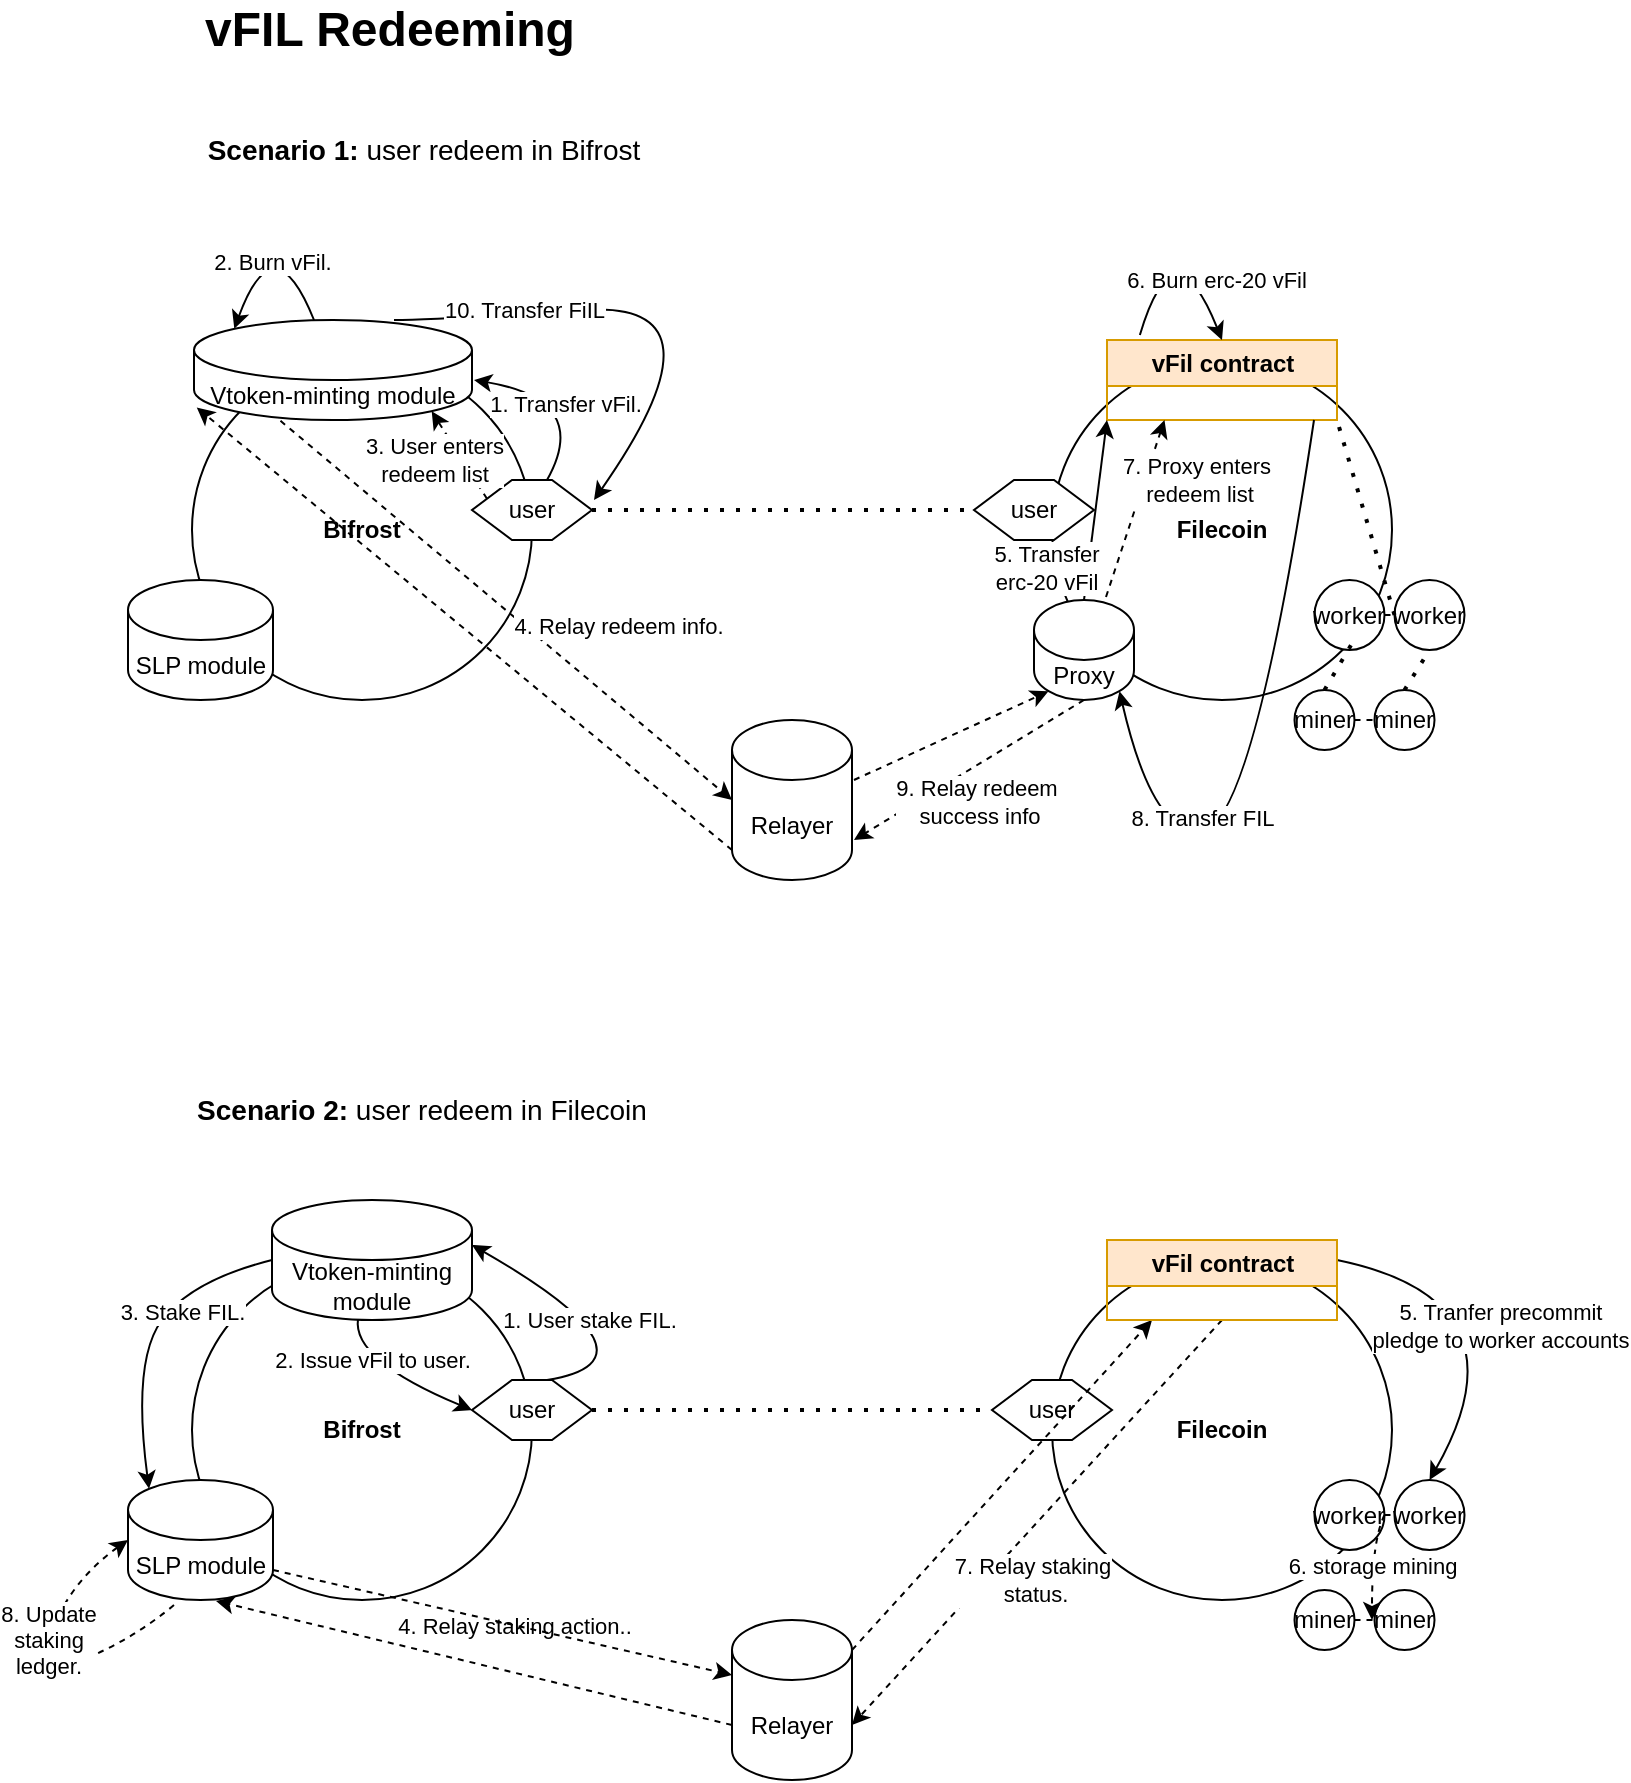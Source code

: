 <mxfile version="21.0.2" type="github">
  <diagram id="1qVJCfuYaMeoUfc-0dYW" name="Page-1">
    <mxGraphModel dx="1434" dy="828" grid="1" gridSize="10" guides="1" tooltips="1" connect="1" arrows="1" fold="1" page="1" pageScale="1" pageWidth="827" pageHeight="1169" math="0" shadow="0">
      <root>
        <mxCell id="0" />
        <mxCell id="1" parent="0" />
        <mxCell id="QOcSFR8y_e22kkafj4sU-1" value="&lt;b&gt;Bifrost&lt;/b&gt;" style="ellipse;whiteSpace=wrap;html=1;aspect=fixed;" parent="1" vertex="1">
          <mxGeometry x="119" y="240" width="170" height="170" as="geometry" />
        </mxCell>
        <mxCell id="QOcSFR8y_e22kkafj4sU-2" value="&lt;b&gt;Filecoin&lt;/b&gt;" style="ellipse;whiteSpace=wrap;html=1;aspect=fixed;" parent="1" vertex="1">
          <mxGeometry x="549" y="240" width="170" height="170" as="geometry" />
        </mxCell>
        <mxCell id="QOcSFR8y_e22kkafj4sU-6" value="user" style="shape=hexagon;perimeter=hexagonPerimeter2;whiteSpace=wrap;html=1;fixedSize=1;" parent="1" vertex="1">
          <mxGeometry x="259" y="300" width="60" height="30" as="geometry" />
        </mxCell>
        <mxCell id="QOcSFR8y_e22kkafj4sU-7" value="user" style="shape=hexagon;perimeter=hexagonPerimeter2;whiteSpace=wrap;html=1;fixedSize=1;" parent="1" vertex="1">
          <mxGeometry x="510" y="300" width="60" height="30" as="geometry" />
        </mxCell>
        <mxCell id="QOcSFR8y_e22kkafj4sU-8" value="" style="endArrow=none;dashed=1;html=1;dashPattern=1 3;strokeWidth=2;rounded=0;exitX=1;exitY=0.5;exitDx=0;exitDy=0;entryX=0;entryY=0.5;entryDx=0;entryDy=0;" parent="1" source="QOcSFR8y_e22kkafj4sU-6" target="QOcSFR8y_e22kkafj4sU-7" edge="1">
          <mxGeometry width="50" height="50" relative="1" as="geometry">
            <mxPoint x="359" y="380" as="sourcePoint" />
            <mxPoint x="409" y="330" as="targetPoint" />
          </mxGeometry>
        </mxCell>
        <mxCell id="QOcSFR8y_e22kkafj4sU-10" value="worker" style="ellipse;whiteSpace=wrap;html=1;aspect=fixed;" parent="1" vertex="1">
          <mxGeometry x="680.25" y="350" width="35" height="35" as="geometry" />
        </mxCell>
        <mxCell id="QOcSFR8y_e22kkafj4sU-11" value="SLP module" style="shape=cylinder3;whiteSpace=wrap;html=1;boundedLbl=1;backgroundOutline=1;size=15;" parent="1" vertex="1">
          <mxGeometry x="87" y="350" width="72.5" height="60" as="geometry" />
        </mxCell>
        <mxCell id="womPOICztjm91fhaPhi_-1" value="Relayer" style="shape=cylinder3;whiteSpace=wrap;html=1;boundedLbl=1;backgroundOutline=1;size=15;" parent="1" vertex="1">
          <mxGeometry x="389" y="420" width="60" height="80" as="geometry" />
        </mxCell>
        <mxCell id="womPOICztjm91fhaPhi_-3" value="miner" style="ellipse;whiteSpace=wrap;html=1;aspect=fixed;" parent="1" vertex="1">
          <mxGeometry x="670.25" y="405" width="30" height="30" as="geometry" />
        </mxCell>
        <mxCell id="womPOICztjm91fhaPhi_-4" value="miner" style="ellipse;whiteSpace=wrap;html=1;aspect=fixed;" parent="1" vertex="1">
          <mxGeometry x="710.25" y="405" width="30" height="30" as="geometry" />
        </mxCell>
        <mxCell id="womPOICztjm91fhaPhi_-7" value="" style="endArrow=none;dashed=1;html=1;rounded=0;exitX=1;exitY=0.5;exitDx=0;exitDy=0;" parent="1" source="womPOICztjm91fhaPhi_-3" edge="1">
          <mxGeometry width="50" height="50" relative="1" as="geometry">
            <mxPoint x="700.25" y="465" as="sourcePoint" />
            <mxPoint x="710.25" y="420" as="targetPoint" />
          </mxGeometry>
        </mxCell>
        <mxCell id="womPOICztjm91fhaPhi_-11" value="" style="endArrow=classic;html=1;rounded=0;dashed=1;entryX=0.145;entryY=1;entryDx=0;entryDy=-4.35;entryPerimeter=0;" parent="1" target="sweHYaOIXjVTSPfrOcY_-46" edge="1">
          <mxGeometry width="50" height="50" relative="1" as="geometry">
            <mxPoint x="450" y="450" as="sourcePoint" />
            <mxPoint x="599" y="270" as="targetPoint" />
          </mxGeometry>
        </mxCell>
        <mxCell id="womPOICztjm91fhaPhi_-12" value="" style="endArrow=classic;html=1;rounded=0;dashed=1;entryX=0;entryY=0.5;entryDx=0;entryDy=0;entryPerimeter=0;exitX=0.311;exitY=1.008;exitDx=0;exitDy=0;exitPerimeter=0;" parent="1" source="a1JTIRyVCKcMxM_mY2sI-1" target="womPOICztjm91fhaPhi_-1" edge="1">
          <mxGeometry width="50" height="50" relative="1" as="geometry">
            <mxPoint x="119" y="510" as="sourcePoint" />
            <mxPoint x="279" y="540" as="targetPoint" />
          </mxGeometry>
        </mxCell>
        <mxCell id="sweHYaOIXjVTSPfrOcY_-59" value="4. Relay redeem info." style="edgeLabel;html=1;align=center;verticalAlign=middle;resizable=0;points=[];" vertex="1" connectable="0" parent="womPOICztjm91fhaPhi_-12">
          <mxGeometry x="-0.181" y="3" relative="1" as="geometry">
            <mxPoint x="74" y="27" as="offset" />
          </mxGeometry>
        </mxCell>
        <mxCell id="womPOICztjm91fhaPhi_-15" value="vFIL Redeeming" style="text;html=1;strokeColor=none;fillColor=none;align=center;verticalAlign=middle;whiteSpace=wrap;rounded=0;fontStyle=1;fontSize=24;" parent="1" vertex="1">
          <mxGeometry x="88" y="60" width="260" height="30" as="geometry" />
        </mxCell>
        <mxCell id="yuQFEDINcLpY2eNo5cRC-3" value="worker" style="ellipse;whiteSpace=wrap;html=1;aspect=fixed;" parent="1" vertex="1">
          <mxGeometry x="720.25" y="350" width="35" height="35" as="geometry" />
        </mxCell>
        <mxCell id="yuQFEDINcLpY2eNo5cRC-4" value="" style="endArrow=none;dashed=1;html=1;rounded=0;exitX=1;exitY=0.5;exitDx=0;exitDy=0;entryX=0;entryY=0.5;entryDx=0;entryDy=0;" parent="1" source="QOcSFR8y_e22kkafj4sU-10" target="yuQFEDINcLpY2eNo5cRC-3" edge="1">
          <mxGeometry width="50" height="50" relative="1" as="geometry">
            <mxPoint x="710.25" y="525" as="sourcePoint" />
            <mxPoint x="760.25" y="475" as="targetPoint" />
          </mxGeometry>
        </mxCell>
        <mxCell id="a1JTIRyVCKcMxM_mY2sI-1" value="Vtoken-minting module" style="shape=cylinder3;whiteSpace=wrap;html=1;boundedLbl=1;backgroundOutline=1;size=15;" parent="1" vertex="1">
          <mxGeometry x="120" y="220" width="139" height="50" as="geometry" />
        </mxCell>
        <mxCell id="a1JTIRyVCKcMxM_mY2sI-2" value="" style="curved=1;endArrow=classic;html=1;rounded=0;exitX=0.625;exitY=0;exitDx=0;exitDy=0;" parent="1" source="QOcSFR8y_e22kkafj4sU-6" edge="1">
          <mxGeometry width="50" height="50" relative="1" as="geometry">
            <mxPoint x="288" y="290" as="sourcePoint" />
            <mxPoint x="260" y="250" as="targetPoint" />
            <Array as="points">
              <mxPoint x="319" y="260" />
            </Array>
          </mxGeometry>
        </mxCell>
        <mxCell id="a1JTIRyVCKcMxM_mY2sI-3" value="1. Transfer vFil.&amp;nbsp;" style="edgeLabel;html=1;align=center;verticalAlign=middle;resizable=0;points=[];" parent="a1JTIRyVCKcMxM_mY2sI-2" vertex="1" connectable="0">
          <mxGeometry x="0.647" y="3" relative="1" as="geometry">
            <mxPoint x="29" y="6" as="offset" />
          </mxGeometry>
        </mxCell>
        <mxCell id="sweHYaOIXjVTSPfrOcY_-1" value="vFil contract" style="swimlane;whiteSpace=wrap;html=1;fillColor=#ffe6cc;strokeColor=#d79b00;" vertex="1" parent="1">
          <mxGeometry x="576.5" y="230" width="115" height="40" as="geometry" />
        </mxCell>
        <mxCell id="sweHYaOIXjVTSPfrOcY_-2" value="&lt;font style=&quot;font-size: 14px;&quot;&gt;&lt;b&gt;Scenario 1:&lt;/b&gt; user redeem in Bifrost&lt;/font&gt;" style="text;html=1;strokeColor=none;fillColor=none;align=center;verticalAlign=middle;whiteSpace=wrap;rounded=0;" vertex="1" parent="1">
          <mxGeometry x="120" y="120" width="230" height="30" as="geometry" />
        </mxCell>
        <mxCell id="sweHYaOIXjVTSPfrOcY_-3" value="&lt;b&gt;Bifrost&lt;/b&gt;" style="ellipse;whiteSpace=wrap;html=1;aspect=fixed;" vertex="1" parent="1">
          <mxGeometry x="119" y="690" width="170" height="170" as="geometry" />
        </mxCell>
        <mxCell id="sweHYaOIXjVTSPfrOcY_-4" value="&lt;b&gt;Filecoin&lt;/b&gt;" style="ellipse;whiteSpace=wrap;html=1;aspect=fixed;" vertex="1" parent="1">
          <mxGeometry x="549" y="690" width="170" height="170" as="geometry" />
        </mxCell>
        <mxCell id="sweHYaOIXjVTSPfrOcY_-5" value="user" style="shape=hexagon;perimeter=hexagonPerimeter2;whiteSpace=wrap;html=1;fixedSize=1;" vertex="1" parent="1">
          <mxGeometry x="259" y="750" width="60" height="30" as="geometry" />
        </mxCell>
        <mxCell id="sweHYaOIXjVTSPfrOcY_-6" value="user" style="shape=hexagon;perimeter=hexagonPerimeter2;whiteSpace=wrap;html=1;fixedSize=1;" vertex="1" parent="1">
          <mxGeometry x="519" y="750" width="60" height="30" as="geometry" />
        </mxCell>
        <mxCell id="sweHYaOIXjVTSPfrOcY_-7" value="" style="endArrow=none;dashed=1;html=1;dashPattern=1 3;strokeWidth=2;rounded=0;exitX=1;exitY=0.5;exitDx=0;exitDy=0;entryX=0;entryY=0.5;entryDx=0;entryDy=0;" edge="1" parent="1" source="sweHYaOIXjVTSPfrOcY_-5" target="sweHYaOIXjVTSPfrOcY_-6">
          <mxGeometry width="50" height="50" relative="1" as="geometry">
            <mxPoint x="359" y="830" as="sourcePoint" />
            <mxPoint x="409" y="780" as="targetPoint" />
          </mxGeometry>
        </mxCell>
        <mxCell id="sweHYaOIXjVTSPfrOcY_-8" value="worker" style="ellipse;whiteSpace=wrap;html=1;aspect=fixed;" vertex="1" parent="1">
          <mxGeometry x="680.25" y="800" width="35" height="35" as="geometry" />
        </mxCell>
        <mxCell id="sweHYaOIXjVTSPfrOcY_-9" value="SLP module" style="shape=cylinder3;whiteSpace=wrap;html=1;boundedLbl=1;backgroundOutline=1;size=15;" vertex="1" parent="1">
          <mxGeometry x="87" y="800" width="72.5" height="60" as="geometry" />
        </mxCell>
        <mxCell id="sweHYaOIXjVTSPfrOcY_-10" value="Relayer" style="shape=cylinder3;whiteSpace=wrap;html=1;boundedLbl=1;backgroundOutline=1;size=15;" vertex="1" parent="1">
          <mxGeometry x="389" y="870" width="60" height="80" as="geometry" />
        </mxCell>
        <mxCell id="sweHYaOIXjVTSPfrOcY_-11" value="miner" style="ellipse;whiteSpace=wrap;html=1;aspect=fixed;" vertex="1" parent="1">
          <mxGeometry x="670.25" y="855" width="30" height="30" as="geometry" />
        </mxCell>
        <mxCell id="sweHYaOIXjVTSPfrOcY_-12" value="miner" style="ellipse;whiteSpace=wrap;html=1;aspect=fixed;" vertex="1" parent="1">
          <mxGeometry x="710.25" y="855" width="30" height="30" as="geometry" />
        </mxCell>
        <mxCell id="sweHYaOIXjVTSPfrOcY_-13" value="" style="endArrow=none;dashed=1;html=1;rounded=0;exitX=1;exitY=0.5;exitDx=0;exitDy=0;" edge="1" parent="1" source="sweHYaOIXjVTSPfrOcY_-11">
          <mxGeometry width="50" height="50" relative="1" as="geometry">
            <mxPoint x="700.25" y="915" as="sourcePoint" />
            <mxPoint x="710.25" y="870" as="targetPoint" />
          </mxGeometry>
        </mxCell>
        <mxCell id="sweHYaOIXjVTSPfrOcY_-14" value="" style="endArrow=classic;html=1;rounded=0;dashed=1;exitX=1;exitY=0;exitDx=0;exitDy=15;exitPerimeter=0;" edge="1" parent="1" source="sweHYaOIXjVTSPfrOcY_-10">
          <mxGeometry width="50" height="50" relative="1" as="geometry">
            <mxPoint x="549" y="960" as="sourcePoint" />
            <mxPoint x="599" y="720" as="targetPoint" />
          </mxGeometry>
        </mxCell>
        <mxCell id="sweHYaOIXjVTSPfrOcY_-15" value="4. Relay staking action.." style="edgeLabel;html=1;align=center;verticalAlign=middle;resizable=0;points=[];" vertex="1" connectable="0" parent="sweHYaOIXjVTSPfrOcY_-14">
          <mxGeometry x="0.147" y="-1" relative="1" as="geometry">
            <mxPoint x="-256" y="82" as="offset" />
          </mxGeometry>
        </mxCell>
        <mxCell id="sweHYaOIXjVTSPfrOcY_-16" value="" style="endArrow=classic;html=1;rounded=0;dashed=1;entryX=0;entryY=0;entryDx=0;entryDy=27.5;entryPerimeter=0;exitX=1;exitY=1;exitDx=0;exitDy=-15;exitPerimeter=0;" edge="1" parent="1" source="sweHYaOIXjVTSPfrOcY_-9" target="sweHYaOIXjVTSPfrOcY_-10">
          <mxGeometry width="50" height="50" relative="1" as="geometry">
            <mxPoint x="119" y="960" as="sourcePoint" />
            <mxPoint x="279" y="990" as="targetPoint" />
          </mxGeometry>
        </mxCell>
        <mxCell id="sweHYaOIXjVTSPfrOcY_-17" value="worker" style="ellipse;whiteSpace=wrap;html=1;aspect=fixed;" vertex="1" parent="1">
          <mxGeometry x="720.25" y="800" width="35" height="35" as="geometry" />
        </mxCell>
        <mxCell id="sweHYaOIXjVTSPfrOcY_-18" value="" style="endArrow=none;dashed=1;html=1;rounded=0;exitX=1;exitY=0.5;exitDx=0;exitDy=0;entryX=0;entryY=0.5;entryDx=0;entryDy=0;" edge="1" parent="1" source="sweHYaOIXjVTSPfrOcY_-8" target="sweHYaOIXjVTSPfrOcY_-17">
          <mxGeometry width="50" height="50" relative="1" as="geometry">
            <mxPoint x="710.25" y="975" as="sourcePoint" />
            <mxPoint x="760.25" y="925" as="targetPoint" />
          </mxGeometry>
        </mxCell>
        <mxCell id="sweHYaOIXjVTSPfrOcY_-19" value="Vtoken-minting module" style="shape=cylinder3;whiteSpace=wrap;html=1;boundedLbl=1;backgroundOutline=1;size=15;" vertex="1" parent="1">
          <mxGeometry x="159" y="660" width="100" height="60" as="geometry" />
        </mxCell>
        <mxCell id="sweHYaOIXjVTSPfrOcY_-20" value="" style="curved=1;endArrow=classic;html=1;rounded=0;entryX=1;entryY=0;entryDx=0;entryDy=22.5;entryPerimeter=0;exitX=0.625;exitY=0;exitDx=0;exitDy=0;" edge="1" parent="1" source="sweHYaOIXjVTSPfrOcY_-5" target="sweHYaOIXjVTSPfrOcY_-19">
          <mxGeometry width="50" height="50" relative="1" as="geometry">
            <mxPoint x="309" y="740" as="sourcePoint" />
            <mxPoint x="359" y="690" as="targetPoint" />
            <Array as="points">
              <mxPoint x="359" y="740" />
            </Array>
          </mxGeometry>
        </mxCell>
        <mxCell id="sweHYaOIXjVTSPfrOcY_-21" value="1. User stake FIL.&amp;nbsp;" style="edgeLabel;html=1;align=center;verticalAlign=middle;resizable=0;points=[];" vertex="1" connectable="0" parent="sweHYaOIXjVTSPfrOcY_-20">
          <mxGeometry x="0.647" y="3" relative="1" as="geometry">
            <mxPoint x="34" y="19" as="offset" />
          </mxGeometry>
        </mxCell>
        <mxCell id="sweHYaOIXjVTSPfrOcY_-22" value="" style="curved=1;endArrow=classic;html=1;rounded=0;exitX=0.43;exitY=0.992;exitDx=0;exitDy=0;exitPerimeter=0;entryX=0;entryY=0.5;entryDx=0;entryDy=0;" edge="1" parent="1" source="sweHYaOIXjVTSPfrOcY_-19" target="sweHYaOIXjVTSPfrOcY_-5">
          <mxGeometry width="50" height="50" relative="1" as="geometry">
            <mxPoint x="199" y="790" as="sourcePoint" />
            <mxPoint x="249" y="740" as="targetPoint" />
            <Array as="points">
              <mxPoint x="199" y="740" />
            </Array>
          </mxGeometry>
        </mxCell>
        <mxCell id="sweHYaOIXjVTSPfrOcY_-23" value="2. Issue vFil to user." style="edgeLabel;html=1;align=center;verticalAlign=middle;resizable=0;points=[];" vertex="1" connectable="0" parent="sweHYaOIXjVTSPfrOcY_-22">
          <mxGeometry x="-0.354" y="7" relative="1" as="geometry">
            <mxPoint x="1" y="4" as="offset" />
          </mxGeometry>
        </mxCell>
        <mxCell id="sweHYaOIXjVTSPfrOcY_-24" value="" style="curved=1;endArrow=classic;html=1;rounded=0;exitX=0;exitY=0.5;exitDx=0;exitDy=0;exitPerimeter=0;entryX=0.145;entryY=0;entryDx=0;entryDy=4.35;entryPerimeter=0;" edge="1" parent="1" source="sweHYaOIXjVTSPfrOcY_-19" target="sweHYaOIXjVTSPfrOcY_-9">
          <mxGeometry width="50" height="50" relative="1" as="geometry">
            <mxPoint x="39" y="740" as="sourcePoint" />
            <mxPoint x="89" y="690" as="targetPoint" />
            <Array as="points">
              <mxPoint x="119" y="700" />
              <mxPoint x="89" y="740" />
            </Array>
          </mxGeometry>
        </mxCell>
        <mxCell id="sweHYaOIXjVTSPfrOcY_-25" value="3. Stake FIL." style="edgeLabel;html=1;align=center;verticalAlign=middle;resizable=0;points=[];" vertex="1" connectable="0" parent="sweHYaOIXjVTSPfrOcY_-24">
          <mxGeometry x="-0.256" y="6" relative="1" as="geometry">
            <mxPoint y="-1" as="offset" />
          </mxGeometry>
        </mxCell>
        <mxCell id="sweHYaOIXjVTSPfrOcY_-26" value="" style="curved=1;endArrow=classic;html=1;rounded=0;exitX=1;exitY=0.25;exitDx=0;exitDy=0;entryX=0.5;entryY=0;entryDx=0;entryDy=0;" edge="1" parent="1" source="sweHYaOIXjVTSPfrOcY_-35" target="sweHYaOIXjVTSPfrOcY_-17">
          <mxGeometry width="50" height="50" relative="1" as="geometry">
            <mxPoint x="670.25" y="685" as="sourcePoint" />
            <mxPoint x="789" y="660" as="targetPoint" />
            <Array as="points">
              <mxPoint x="789" y="710" />
            </Array>
          </mxGeometry>
        </mxCell>
        <mxCell id="sweHYaOIXjVTSPfrOcY_-27" value="5. Tranfer precommit&lt;br&gt;pledge to worker accounts" style="edgeLabel;html=1;align=center;verticalAlign=middle;resizable=0;points=[];" vertex="1" connectable="0" parent="sweHYaOIXjVTSPfrOcY_-26">
          <mxGeometry x="-0.306" y="-18" relative="1" as="geometry">
            <mxPoint x="16" y="1" as="offset" />
          </mxGeometry>
        </mxCell>
        <mxCell id="sweHYaOIXjVTSPfrOcY_-28" value="" style="curved=1;endArrow=classic;html=1;rounded=0;exitX=1;exitY=0.5;exitDx=0;exitDy=0;dashed=1;" edge="1" parent="1" source="sweHYaOIXjVTSPfrOcY_-8">
          <mxGeometry width="50" height="50" relative="1" as="geometry">
            <mxPoint x="709" y="880" as="sourcePoint" />
            <mxPoint x="709" y="870" as="targetPoint" />
            <Array as="points">
              <mxPoint x="709" y="830" />
            </Array>
          </mxGeometry>
        </mxCell>
        <mxCell id="sweHYaOIXjVTSPfrOcY_-29" value="6. storage mining" style="edgeLabel;html=1;align=center;verticalAlign=middle;resizable=0;points=[];" vertex="1" connectable="0" parent="sweHYaOIXjVTSPfrOcY_-28">
          <mxGeometry x="-0.001" relative="1" as="geometry">
            <mxPoint as="offset" />
          </mxGeometry>
        </mxCell>
        <mxCell id="sweHYaOIXjVTSPfrOcY_-30" value="" style="endArrow=classic;html=1;rounded=0;dashed=1;exitX=0.5;exitY=1;exitDx=0;exitDy=0;entryX=1;entryY=0;entryDx=0;entryDy=52.5;entryPerimeter=0;" edge="1" parent="1" source="sweHYaOIXjVTSPfrOcY_-35" target="sweHYaOIXjVTSPfrOcY_-10">
          <mxGeometry width="50" height="50" relative="1" as="geometry">
            <mxPoint x="634" y="740" as="sourcePoint" />
            <mxPoint x="579" y="880" as="targetPoint" />
          </mxGeometry>
        </mxCell>
        <mxCell id="sweHYaOIXjVTSPfrOcY_-31" value="7. Relay staking&lt;br&gt;&amp;nbsp;status." style="edgeLabel;html=1;align=center;verticalAlign=middle;resizable=0;points=[];" vertex="1" connectable="0" parent="sweHYaOIXjVTSPfrOcY_-30">
          <mxGeometry x="0.007" y="3" relative="1" as="geometry">
            <mxPoint x="-4" y="26" as="offset" />
          </mxGeometry>
        </mxCell>
        <mxCell id="sweHYaOIXjVTSPfrOcY_-32" value="" style="endArrow=classic;html=1;rounded=0;dashed=1;exitX=0;exitY=0;exitDx=0;exitDy=52.5;exitPerimeter=0;entryX=0.607;entryY=1.008;entryDx=0;entryDy=0;entryPerimeter=0;" edge="1" parent="1" source="sweHYaOIXjVTSPfrOcY_-10" target="sweHYaOIXjVTSPfrOcY_-9">
          <mxGeometry width="50" height="50" relative="1" as="geometry">
            <mxPoint x="209" y="960" as="sourcePoint" />
            <mxPoint x="259" y="910" as="targetPoint" />
          </mxGeometry>
        </mxCell>
        <mxCell id="sweHYaOIXjVTSPfrOcY_-33" value="" style="curved=1;endArrow=classic;html=1;rounded=0;dashed=1;entryX=0;entryY=0.5;entryDx=0;entryDy=0;entryPerimeter=0;exitX=0.317;exitY=1.042;exitDx=0;exitDy=0;exitPerimeter=0;" edge="1" parent="1" source="sweHYaOIXjVTSPfrOcY_-9" target="sweHYaOIXjVTSPfrOcY_-9">
          <mxGeometry width="50" height="50" relative="1" as="geometry">
            <mxPoint x="69" y="920" as="sourcePoint" />
            <mxPoint x="119" y="870" as="targetPoint" />
            <Array as="points">
              <mxPoint x="89" y="880" />
              <mxPoint x="39" y="900" />
              <mxPoint x="59" y="850" />
            </Array>
          </mxGeometry>
        </mxCell>
        <mxCell id="sweHYaOIXjVTSPfrOcY_-34" value="8. Update&lt;br&gt;staking&lt;br&gt;ledger." style="edgeLabel;html=1;align=center;verticalAlign=middle;resizable=0;points=[];" vertex="1" connectable="0" parent="sweHYaOIXjVTSPfrOcY_-33">
          <mxGeometry x="0.102" y="-5" relative="1" as="geometry">
            <mxPoint x="-1" y="-11" as="offset" />
          </mxGeometry>
        </mxCell>
        <mxCell id="sweHYaOIXjVTSPfrOcY_-35" value="vFil contract" style="swimlane;whiteSpace=wrap;html=1;fillColor=#ffe6cc;strokeColor=#d79b00;" vertex="1" parent="1">
          <mxGeometry x="576.5" y="680" width="115" height="40" as="geometry" />
        </mxCell>
        <mxCell id="sweHYaOIXjVTSPfrOcY_-36" value="&lt;font style=&quot;font-size: 14px;&quot;&gt;&lt;b&gt;Scenario 2:&lt;/b&gt; user redeem in Filecoin&lt;/font&gt;" style="text;html=1;strokeColor=none;fillColor=none;align=center;verticalAlign=middle;whiteSpace=wrap;rounded=0;" vertex="1" parent="1">
          <mxGeometry x="119" y="600" width="230" height="30" as="geometry" />
        </mxCell>
        <mxCell id="sweHYaOIXjVTSPfrOcY_-37" value="" style="curved=1;endArrow=classic;html=1;rounded=0;entryX=0.145;entryY=0;entryDx=0;entryDy=4.35;entryPerimeter=0;" edge="1" parent="1" target="a1JTIRyVCKcMxM_mY2sI-1">
          <mxGeometry width="50" height="50" relative="1" as="geometry">
            <mxPoint x="180" y="220" as="sourcePoint" />
            <mxPoint x="240" y="220" as="targetPoint" />
            <Array as="points">
              <mxPoint x="160" y="170" />
            </Array>
          </mxGeometry>
        </mxCell>
        <mxCell id="sweHYaOIXjVTSPfrOcY_-38" value="2. Burn vFil." style="edgeLabel;html=1;align=center;verticalAlign=middle;resizable=0;points=[];" vertex="1" connectable="0" parent="sweHYaOIXjVTSPfrOcY_-37">
          <mxGeometry x="0.33" y="4" relative="1" as="geometry">
            <mxPoint x="2" as="offset" />
          </mxGeometry>
        </mxCell>
        <mxCell id="sweHYaOIXjVTSPfrOcY_-43" value="" style="endArrow=none;dashed=1;html=1;dashPattern=1 3;strokeWidth=2;rounded=0;exitX=0.5;exitY=0;exitDx=0;exitDy=0;" edge="1" parent="1" source="womPOICztjm91fhaPhi_-3">
          <mxGeometry width="50" height="50" relative="1" as="geometry">
            <mxPoint x="690" y="410" as="sourcePoint" />
            <mxPoint x="700" y="380" as="targetPoint" />
          </mxGeometry>
        </mxCell>
        <mxCell id="sweHYaOIXjVTSPfrOcY_-44" value="" style="endArrow=none;dashed=1;html=1;dashPattern=1 3;strokeWidth=2;rounded=0;entryX=0.5;entryY=1;entryDx=0;entryDy=0;exitX=0.5;exitY=0;exitDx=0;exitDy=0;" edge="1" parent="1" source="womPOICztjm91fhaPhi_-4" target="yuQFEDINcLpY2eNo5cRC-3">
          <mxGeometry width="50" height="50" relative="1" as="geometry">
            <mxPoint x="700" y="430" as="sourcePoint" />
            <mxPoint x="750" y="380" as="targetPoint" />
          </mxGeometry>
        </mxCell>
        <mxCell id="sweHYaOIXjVTSPfrOcY_-45" value="" style="endArrow=none;dashed=1;html=1;dashPattern=1 3;strokeWidth=2;rounded=0;entryX=1;entryY=1;entryDx=0;entryDy=0;exitX=0;exitY=0.5;exitDx=0;exitDy=0;" edge="1" parent="1" source="yuQFEDINcLpY2eNo5cRC-3" target="sweHYaOIXjVTSPfrOcY_-1">
          <mxGeometry width="50" height="50" relative="1" as="geometry">
            <mxPoint x="650" y="330" as="sourcePoint" />
            <mxPoint x="700" y="280" as="targetPoint" />
          </mxGeometry>
        </mxCell>
        <mxCell id="sweHYaOIXjVTSPfrOcY_-46" value="Proxy" style="shape=cylinder3;whiteSpace=wrap;html=1;boundedLbl=1;backgroundOutline=1;size=15;" vertex="1" parent="1">
          <mxGeometry x="540" y="360" width="50" height="50" as="geometry" />
        </mxCell>
        <mxCell id="sweHYaOIXjVTSPfrOcY_-47" value="" style="endArrow=classic;html=1;rounded=0;exitX=0.5;exitY=0;exitDx=0;exitDy=0;exitPerimeter=0;entryX=0;entryY=1;entryDx=0;entryDy=0;" edge="1" parent="1" source="sweHYaOIXjVTSPfrOcY_-46" target="sweHYaOIXjVTSPfrOcY_-1">
          <mxGeometry width="50" height="50" relative="1" as="geometry">
            <mxPoint x="580" y="360" as="sourcePoint" />
            <mxPoint x="620" y="270" as="targetPoint" />
          </mxGeometry>
        </mxCell>
        <mxCell id="sweHYaOIXjVTSPfrOcY_-49" value="5. Transfer &lt;br&gt;erc-20 vFil" style="edgeLabel;html=1;align=center;verticalAlign=middle;resizable=0;points=[];" vertex="1" connectable="0" parent="sweHYaOIXjVTSPfrOcY_-47">
          <mxGeometry x="-0.632" y="-1" relative="1" as="geometry">
            <mxPoint x="-22" as="offset" />
          </mxGeometry>
        </mxCell>
        <mxCell id="sweHYaOIXjVTSPfrOcY_-51" value="" style="endArrow=classic;html=1;rounded=0;exitX=0;exitY=0.25;exitDx=0;exitDy=0;entryX=0.855;entryY=1;entryDx=0;entryDy=-4.35;entryPerimeter=0;dashed=1;" edge="1" parent="1" source="QOcSFR8y_e22kkafj4sU-6" target="a1JTIRyVCKcMxM_mY2sI-1">
          <mxGeometry width="50" height="50" relative="1" as="geometry">
            <mxPoint x="-30" y="380" as="sourcePoint" />
            <mxPoint x="20" y="330" as="targetPoint" />
          </mxGeometry>
        </mxCell>
        <mxCell id="sweHYaOIXjVTSPfrOcY_-52" value="3. User enters &lt;br&gt;redeem list" style="edgeLabel;html=1;align=center;verticalAlign=middle;resizable=0;points=[];" vertex="1" connectable="0" parent="sweHYaOIXjVTSPfrOcY_-51">
          <mxGeometry x="0.156" y="2" relative="1" as="geometry">
            <mxPoint x="-9" y="5" as="offset" />
          </mxGeometry>
        </mxCell>
        <mxCell id="sweHYaOIXjVTSPfrOcY_-53" value="6. Burn erc-20 vFil" style="curved=1;endArrow=classic;html=1;rounded=0;entryX=0.5;entryY=0;entryDx=0;entryDy=0;exitX=0.143;exitY=-0.062;exitDx=0;exitDy=0;exitPerimeter=0;" edge="1" parent="1" source="sweHYaOIXjVTSPfrOcY_-1" target="sweHYaOIXjVTSPfrOcY_-1">
          <mxGeometry x="0.529" y="7" width="50" height="50" relative="1" as="geometry">
            <mxPoint x="600" y="220" as="sourcePoint" />
            <mxPoint x="650" y="170" as="targetPoint" />
            <Array as="points">
              <mxPoint x="610" y="170" />
            </Array>
            <mxPoint x="1" as="offset" />
          </mxGeometry>
        </mxCell>
        <mxCell id="sweHYaOIXjVTSPfrOcY_-54" value="" style="endArrow=classic;html=1;rounded=0;exitX=0.72;exitY=-0.03;exitDx=0;exitDy=0;exitPerimeter=0;entryX=0.25;entryY=1;entryDx=0;entryDy=0;dashed=1;" edge="1" parent="1" source="sweHYaOIXjVTSPfrOcY_-46" target="sweHYaOIXjVTSPfrOcY_-1">
          <mxGeometry width="50" height="50" relative="1" as="geometry">
            <mxPoint x="580" y="350" as="sourcePoint" />
            <mxPoint x="630" y="300" as="targetPoint" />
          </mxGeometry>
        </mxCell>
        <mxCell id="sweHYaOIXjVTSPfrOcY_-55" value="7. Proxy enters&lt;br&gt;&amp;nbsp;redeem list" style="edgeLabel;html=1;align=center;verticalAlign=middle;resizable=0;points=[];" vertex="1" connectable="0" parent="sweHYaOIXjVTSPfrOcY_-54">
          <mxGeometry x="0.317" y="2" relative="1" as="geometry">
            <mxPoint x="27" as="offset" />
          </mxGeometry>
        </mxCell>
        <mxCell id="sweHYaOIXjVTSPfrOcY_-57" value="" style="curved=1;endArrow=classic;html=1;rounded=0;entryX=0.855;entryY=1;entryDx=0;entryDy=-4.35;entryPerimeter=0;" edge="1" parent="1" target="sweHYaOIXjVTSPfrOcY_-46">
          <mxGeometry width="50" height="50" relative="1" as="geometry">
            <mxPoint x="680" y="270" as="sourcePoint" />
            <mxPoint x="650" y="480" as="targetPoint" />
            <Array as="points">
              <mxPoint x="650" y="470" />
              <mxPoint x="600" y="480" />
            </Array>
          </mxGeometry>
        </mxCell>
        <mxCell id="sweHYaOIXjVTSPfrOcY_-58" value="8. Transfer FIL" style="edgeLabel;html=1;align=center;verticalAlign=middle;resizable=0;points=[];" vertex="1" connectable="0" parent="sweHYaOIXjVTSPfrOcY_-57">
          <mxGeometry x="0.383" y="-6" relative="1" as="geometry">
            <mxPoint as="offset" />
          </mxGeometry>
        </mxCell>
        <mxCell id="sweHYaOIXjVTSPfrOcY_-60" value="" style="endArrow=classic;html=1;rounded=0;exitX=0.5;exitY=1;exitDx=0;exitDy=0;exitPerimeter=0;dashed=1;" edge="1" parent="1" source="sweHYaOIXjVTSPfrOcY_-46">
          <mxGeometry width="50" height="50" relative="1" as="geometry">
            <mxPoint x="470" y="600" as="sourcePoint" />
            <mxPoint x="450" y="480" as="targetPoint" />
          </mxGeometry>
        </mxCell>
        <mxCell id="sweHYaOIXjVTSPfrOcY_-61" value="9. Relay redeem&lt;br&gt;&amp;nbsp;success info" style="edgeLabel;html=1;align=center;verticalAlign=middle;resizable=0;points=[];" vertex="1" connectable="0" parent="sweHYaOIXjVTSPfrOcY_-60">
          <mxGeometry x="0.108" y="-2" relative="1" as="geometry">
            <mxPoint x="10" y="14" as="offset" />
          </mxGeometry>
        </mxCell>
        <mxCell id="sweHYaOIXjVTSPfrOcY_-62" value="" style="endArrow=classic;html=1;rounded=0;exitX=0;exitY=1;exitDx=0;exitDy=-15;exitPerimeter=0;dashed=1;entryX=0.01;entryY=0.875;entryDx=0;entryDy=0;entryPerimeter=0;" edge="1" parent="1" source="womPOICztjm91fhaPhi_-1" target="a1JTIRyVCKcMxM_mY2sI-1">
          <mxGeometry width="50" height="50" relative="1" as="geometry">
            <mxPoint x="160" y="520" as="sourcePoint" />
            <mxPoint x="210" y="470" as="targetPoint" />
          </mxGeometry>
        </mxCell>
        <mxCell id="sweHYaOIXjVTSPfrOcY_-63" value="" style="curved=1;endArrow=classic;html=1;rounded=0;" edge="1" parent="1">
          <mxGeometry width="50" height="50" relative="1" as="geometry">
            <mxPoint x="220" y="220" as="sourcePoint" />
            <mxPoint x="320" y="310" as="targetPoint" />
            <Array as="points">
              <mxPoint x="240" y="220" />
              <mxPoint x="390" y="210" />
            </Array>
          </mxGeometry>
        </mxCell>
        <mxCell id="sweHYaOIXjVTSPfrOcY_-64" value="10. Transfer FiIL" style="edgeLabel;html=1;align=center;verticalAlign=middle;resizable=0;points=[];" vertex="1" connectable="0" parent="sweHYaOIXjVTSPfrOcY_-63">
          <mxGeometry x="-0.554" y="1" relative="1" as="geometry">
            <mxPoint y="-1" as="offset" />
          </mxGeometry>
        </mxCell>
      </root>
    </mxGraphModel>
  </diagram>
</mxfile>
